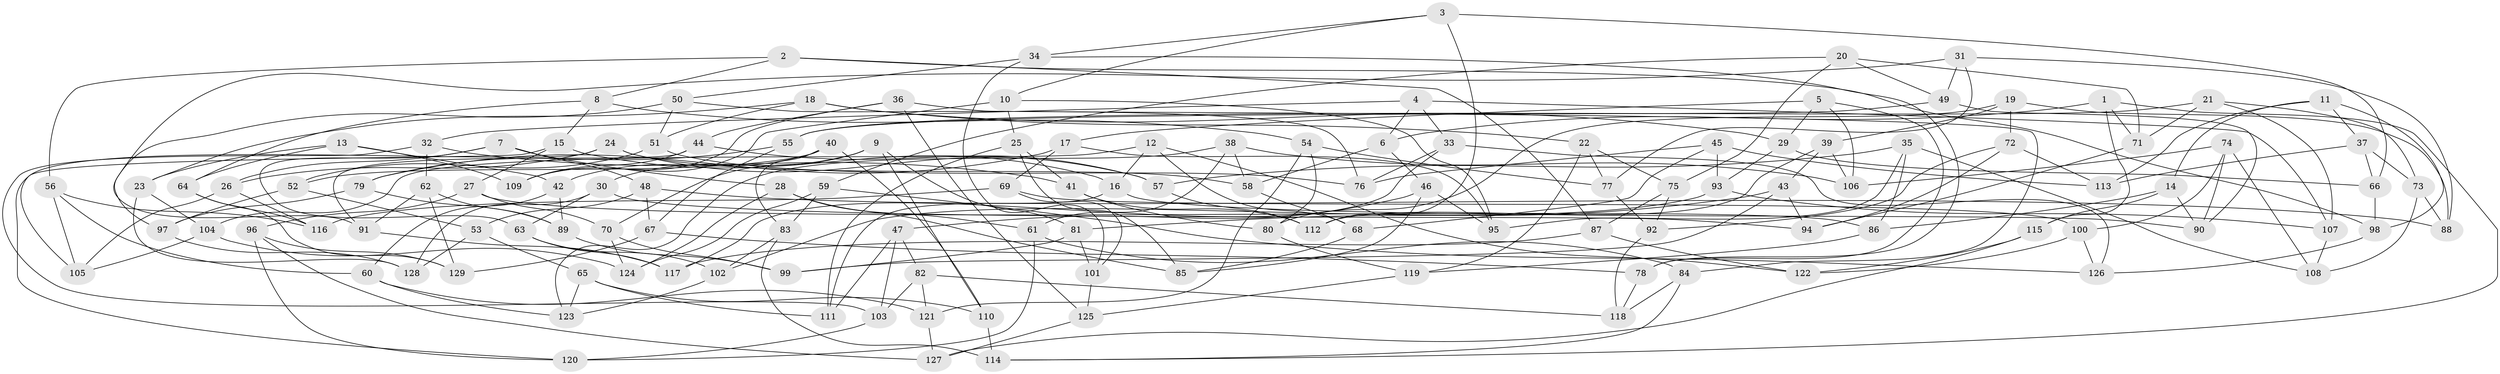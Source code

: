 // Generated by graph-tools (version 1.1) at 2025/16/03/09/25 04:16:37]
// undirected, 129 vertices, 258 edges
graph export_dot {
graph [start="1"]
  node [color=gray90,style=filled];
  1;
  2;
  3;
  4;
  5;
  6;
  7;
  8;
  9;
  10;
  11;
  12;
  13;
  14;
  15;
  16;
  17;
  18;
  19;
  20;
  21;
  22;
  23;
  24;
  25;
  26;
  27;
  28;
  29;
  30;
  31;
  32;
  33;
  34;
  35;
  36;
  37;
  38;
  39;
  40;
  41;
  42;
  43;
  44;
  45;
  46;
  47;
  48;
  49;
  50;
  51;
  52;
  53;
  54;
  55;
  56;
  57;
  58;
  59;
  60;
  61;
  62;
  63;
  64;
  65;
  66;
  67;
  68;
  69;
  70;
  71;
  72;
  73;
  74;
  75;
  76;
  77;
  78;
  79;
  80;
  81;
  82;
  83;
  84;
  85;
  86;
  87;
  88;
  89;
  90;
  91;
  92;
  93;
  94;
  95;
  96;
  97;
  98;
  99;
  100;
  101;
  102;
  103;
  104;
  105;
  106;
  107;
  108;
  109;
  110;
  111;
  112;
  113;
  114;
  115;
  116;
  117;
  118;
  119;
  120;
  121;
  122;
  123;
  124;
  125;
  126;
  127;
  128;
  129;
  1 -- 115;
  1 -- 114;
  1 -- 6;
  1 -- 71;
  2 -- 87;
  2 -- 98;
  2 -- 56;
  2 -- 8;
  3 -- 112;
  3 -- 34;
  3 -- 10;
  3 -- 66;
  4 -- 32;
  4 -- 107;
  4 -- 6;
  4 -- 33;
  5 -- 78;
  5 -- 106;
  5 -- 29;
  5 -- 17;
  6 -- 46;
  6 -- 58;
  7 -- 26;
  7 -- 28;
  7 -- 63;
  7 -- 48;
  8 -- 64;
  8 -- 15;
  8 -- 54;
  9 -- 81;
  9 -- 30;
  9 -- 70;
  9 -- 110;
  10 -- 95;
  10 -- 109;
  10 -- 25;
  11 -- 113;
  11 -- 98;
  11 -- 14;
  11 -- 37;
  12 -- 122;
  12 -- 104;
  12 -- 16;
  12 -- 68;
  13 -- 64;
  13 -- 23;
  13 -- 42;
  13 -- 109;
  14 -- 115;
  14 -- 86;
  14 -- 90;
  15 -- 27;
  15 -- 105;
  15 -- 16;
  16 -- 111;
  16 -- 90;
  17 -- 69;
  17 -- 95;
  17 -- 79;
  18 -- 23;
  18 -- 22;
  18 -- 51;
  18 -- 29;
  19 -- 88;
  19 -- 72;
  19 -- 80;
  19 -- 39;
  20 -- 75;
  20 -- 71;
  20 -- 49;
  20 -- 59;
  21 -- 71;
  21 -- 55;
  21 -- 73;
  21 -- 107;
  22 -- 77;
  22 -- 119;
  22 -- 75;
  23 -- 104;
  23 -- 128;
  24 -- 57;
  24 -- 58;
  24 -- 26;
  24 -- 120;
  25 -- 111;
  25 -- 85;
  25 -- 41;
  26 -- 105;
  26 -- 116;
  27 -- 86;
  27 -- 96;
  27 -- 70;
  28 -- 61;
  28 -- 85;
  28 -- 124;
  29 -- 93;
  29 -- 66;
  30 -- 128;
  30 -- 94;
  30 -- 63;
  31 -- 49;
  31 -- 91;
  31 -- 77;
  31 -- 88;
  32 -- 62;
  32 -- 41;
  32 -- 103;
  33 -- 117;
  33 -- 76;
  33 -- 126;
  34 -- 78;
  34 -- 50;
  34 -- 101;
  35 -- 57;
  35 -- 95;
  35 -- 86;
  35 -- 108;
  36 -- 84;
  36 -- 109;
  36 -- 44;
  36 -- 125;
  37 -- 73;
  37 -- 113;
  37 -- 66;
  38 -- 61;
  38 -- 106;
  38 -- 58;
  38 -- 123;
  39 -- 43;
  39 -- 112;
  39 -- 106;
  40 -- 83;
  40 -- 110;
  40 -- 52;
  40 -- 42;
  41 -- 80;
  41 -- 112;
  42 -- 89;
  42 -- 60;
  43 -- 99;
  43 -- 94;
  43 -- 81;
  44 -- 109;
  44 -- 57;
  44 -- 91;
  45 -- 93;
  45 -- 113;
  45 -- 68;
  45 -- 76;
  46 -- 85;
  46 -- 47;
  46 -- 95;
  47 -- 103;
  47 -- 82;
  47 -- 111;
  48 -- 53;
  48 -- 67;
  48 -- 88;
  49 -- 90;
  49 -- 55;
  50 -- 76;
  50 -- 97;
  50 -- 51;
  51 -- 52;
  51 -- 76;
  52 -- 97;
  52 -- 53;
  53 -- 128;
  53 -- 65;
  54 -- 121;
  54 -- 80;
  54 -- 77;
  55 -- 79;
  55 -- 67;
  56 -- 116;
  56 -- 105;
  56 -- 60;
  57 -- 112;
  58 -- 68;
  59 -- 124;
  59 -- 83;
  59 -- 126;
  60 -- 121;
  60 -- 123;
  61 -- 120;
  61 -- 84;
  62 -- 129;
  62 -- 91;
  62 -- 89;
  63 -- 102;
  63 -- 117;
  64 -- 129;
  64 -- 116;
  65 -- 110;
  65 -- 123;
  65 -- 111;
  66 -- 98;
  67 -- 129;
  67 -- 78;
  68 -- 85;
  69 -- 101;
  69 -- 100;
  69 -- 116;
  70 -- 99;
  70 -- 124;
  71 -- 94;
  72 -- 94;
  72 -- 113;
  72 -- 92;
  73 -- 108;
  73 -- 88;
  74 -- 100;
  74 -- 108;
  74 -- 90;
  74 -- 106;
  75 -- 87;
  75 -- 92;
  77 -- 92;
  78 -- 118;
  79 -- 89;
  79 -- 97;
  80 -- 119;
  81 -- 101;
  81 -- 99;
  82 -- 121;
  82 -- 118;
  82 -- 103;
  83 -- 102;
  83 -- 114;
  84 -- 118;
  84 -- 114;
  86 -- 119;
  87 -- 117;
  87 -- 122;
  89 -- 99;
  91 -- 117;
  92 -- 118;
  93 -- 102;
  93 -- 107;
  96 -- 120;
  96 -- 127;
  96 -- 129;
  97 -- 128;
  98 -- 126;
  100 -- 126;
  100 -- 122;
  101 -- 125;
  102 -- 123;
  103 -- 120;
  104 -- 105;
  104 -- 124;
  107 -- 108;
  110 -- 114;
  115 -- 127;
  115 -- 122;
  119 -- 125;
  121 -- 127;
  125 -- 127;
}
